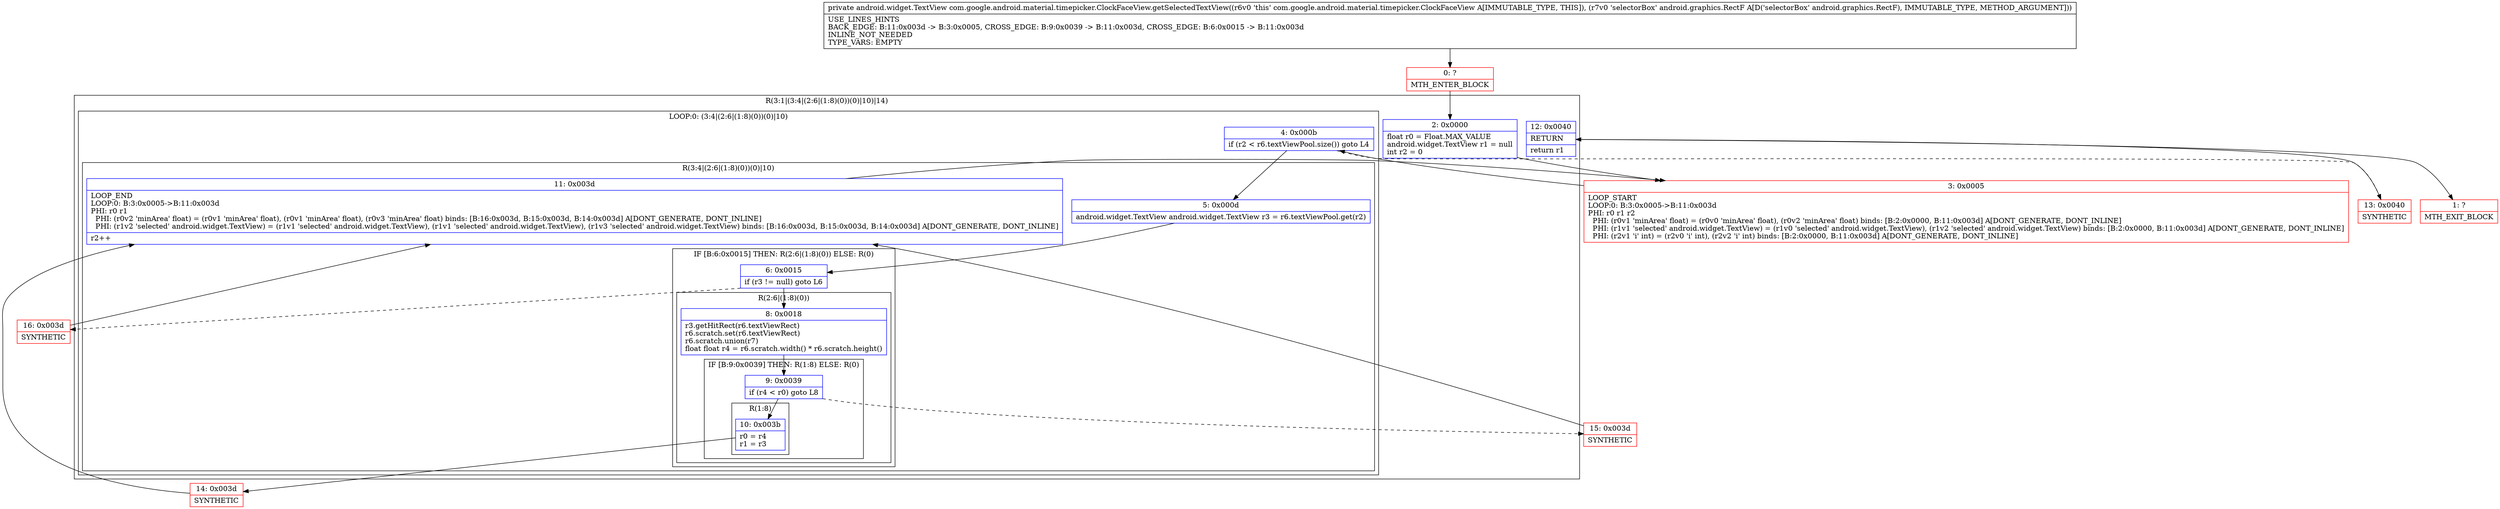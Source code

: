 digraph "CFG forcom.google.android.material.timepicker.ClockFaceView.getSelectedTextView(Landroid\/graphics\/RectF;)Landroid\/widget\/TextView;" {
subgraph cluster_Region_1689494814 {
label = "R(3:1|(3:4|(2:6|(1:8)(0))(0)|10)|14)";
node [shape=record,color=blue];
Node_2 [shape=record,label="{2\:\ 0x0000|float r0 = Float.MAX_VALUE\landroid.widget.TextView r1 = null\lint r2 = 0\l}"];
subgraph cluster_LoopRegion_1178927746 {
label = "LOOP:0: (3:4|(2:6|(1:8)(0))(0)|10)";
node [shape=record,color=blue];
Node_4 [shape=record,label="{4\:\ 0x000b|if (r2 \< r6.textViewPool.size()) goto L4\l}"];
subgraph cluster_Region_1059574785 {
label = "R(3:4|(2:6|(1:8)(0))(0)|10)";
node [shape=record,color=blue];
Node_5 [shape=record,label="{5\:\ 0x000d|android.widget.TextView android.widget.TextView r3 = r6.textViewPool.get(r2)\l}"];
subgraph cluster_IfRegion_2076774706 {
label = "IF [B:6:0x0015] THEN: R(2:6|(1:8)(0)) ELSE: R(0)";
node [shape=record,color=blue];
Node_6 [shape=record,label="{6\:\ 0x0015|if (r3 != null) goto L6\l}"];
subgraph cluster_Region_342967199 {
label = "R(2:6|(1:8)(0))";
node [shape=record,color=blue];
Node_8 [shape=record,label="{8\:\ 0x0018|r3.getHitRect(r6.textViewRect)\lr6.scratch.set(r6.textViewRect)\lr6.scratch.union(r7)\lfloat float r4 = r6.scratch.width() * r6.scratch.height()\l}"];
subgraph cluster_IfRegion_1141209694 {
label = "IF [B:9:0x0039] THEN: R(1:8) ELSE: R(0)";
node [shape=record,color=blue];
Node_9 [shape=record,label="{9\:\ 0x0039|if (r4 \< r0) goto L8\l}"];
subgraph cluster_Region_942641343 {
label = "R(1:8)";
node [shape=record,color=blue];
Node_10 [shape=record,label="{10\:\ 0x003b|r0 = r4\lr1 = r3\l}"];
}
subgraph cluster_Region_830415602 {
label = "R(0)";
node [shape=record,color=blue];
}
}
}
subgraph cluster_Region_562651844 {
label = "R(0)";
node [shape=record,color=blue];
}
}
Node_11 [shape=record,label="{11\:\ 0x003d|LOOP_END\lLOOP:0: B:3:0x0005\-\>B:11:0x003d\lPHI: r0 r1 \l  PHI: (r0v2 'minArea' float) = (r0v1 'minArea' float), (r0v1 'minArea' float), (r0v3 'minArea' float) binds: [B:16:0x003d, B:15:0x003d, B:14:0x003d] A[DONT_GENERATE, DONT_INLINE]\l  PHI: (r1v2 'selected' android.widget.TextView) = (r1v1 'selected' android.widget.TextView), (r1v1 'selected' android.widget.TextView), (r1v3 'selected' android.widget.TextView) binds: [B:16:0x003d, B:15:0x003d, B:14:0x003d] A[DONT_GENERATE, DONT_INLINE]\l|r2++\l}"];
}
}
Node_12 [shape=record,label="{12\:\ 0x0040|RETURN\l|return r1\l}"];
}
Node_0 [shape=record,color=red,label="{0\:\ ?|MTH_ENTER_BLOCK\l}"];
Node_3 [shape=record,color=red,label="{3\:\ 0x0005|LOOP_START\lLOOP:0: B:3:0x0005\-\>B:11:0x003d\lPHI: r0 r1 r2 \l  PHI: (r0v1 'minArea' float) = (r0v0 'minArea' float), (r0v2 'minArea' float) binds: [B:2:0x0000, B:11:0x003d] A[DONT_GENERATE, DONT_INLINE]\l  PHI: (r1v1 'selected' android.widget.TextView) = (r1v0 'selected' android.widget.TextView), (r1v2 'selected' android.widget.TextView) binds: [B:2:0x0000, B:11:0x003d] A[DONT_GENERATE, DONT_INLINE]\l  PHI: (r2v1 'i' int) = (r2v0 'i' int), (r2v2 'i' int) binds: [B:2:0x0000, B:11:0x003d] A[DONT_GENERATE, DONT_INLINE]\l}"];
Node_14 [shape=record,color=red,label="{14\:\ 0x003d|SYNTHETIC\l}"];
Node_15 [shape=record,color=red,label="{15\:\ 0x003d|SYNTHETIC\l}"];
Node_16 [shape=record,color=red,label="{16\:\ 0x003d|SYNTHETIC\l}"];
Node_13 [shape=record,color=red,label="{13\:\ 0x0040|SYNTHETIC\l}"];
Node_1 [shape=record,color=red,label="{1\:\ ?|MTH_EXIT_BLOCK\l}"];
MethodNode[shape=record,label="{private android.widget.TextView com.google.android.material.timepicker.ClockFaceView.getSelectedTextView((r6v0 'this' com.google.android.material.timepicker.ClockFaceView A[IMMUTABLE_TYPE, THIS]), (r7v0 'selectorBox' android.graphics.RectF A[D('selectorBox' android.graphics.RectF), IMMUTABLE_TYPE, METHOD_ARGUMENT]))  | USE_LINES_HINTS\lBACK_EDGE: B:11:0x003d \-\> B:3:0x0005, CROSS_EDGE: B:9:0x0039 \-\> B:11:0x003d, CROSS_EDGE: B:6:0x0015 \-\> B:11:0x003d\lINLINE_NOT_NEEDED\lTYPE_VARS: EMPTY\l}"];
MethodNode -> Node_0;Node_2 -> Node_3;
Node_4 -> Node_5;
Node_4 -> Node_13[style=dashed];
Node_5 -> Node_6;
Node_6 -> Node_8;
Node_6 -> Node_16[style=dashed];
Node_8 -> Node_9;
Node_9 -> Node_10;
Node_9 -> Node_15[style=dashed];
Node_10 -> Node_14;
Node_11 -> Node_3;
Node_12 -> Node_1;
Node_0 -> Node_2;
Node_3 -> Node_4;
Node_14 -> Node_11;
Node_15 -> Node_11;
Node_16 -> Node_11;
Node_13 -> Node_12;
}

